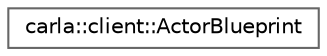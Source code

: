 digraph "类继承关系图"
{
 // INTERACTIVE_SVG=YES
 // LATEX_PDF_SIZE
  bgcolor="transparent";
  edge [fontname=Helvetica,fontsize=10,labelfontname=Helvetica,labelfontsize=10];
  node [fontname=Helvetica,fontsize=10,shape=box,height=0.2,width=0.4];
  rankdir="LR";
  Node0 [id="Node000000",label="carla::client::ActorBlueprint",height=0.2,width=0.4,color="grey40", fillcolor="white", style="filled",URL="$d8/dd9/classcarla_1_1client_1_1ActorBlueprint.html",tooltip="Contains all the necessary information for spawning an Actor."];
}
